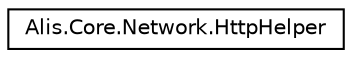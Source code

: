 digraph "Graphical Class Hierarchy"
{
 // LATEX_PDF_SIZE
  edge [fontname="Helvetica",fontsize="10",labelfontname="Helvetica",labelfontsize="10"];
  node [fontname="Helvetica",fontsize="10",shape=record];
  rankdir="LR";
  Node0 [label="Alis.Core.Network.HttpHelper",height=0.2,width=0.4,color="black", fillcolor="white", style="filled",URL="$class_alis_1_1_core_1_1_network_1_1_http_helper.html",tooltip="The http helper class"];
}
